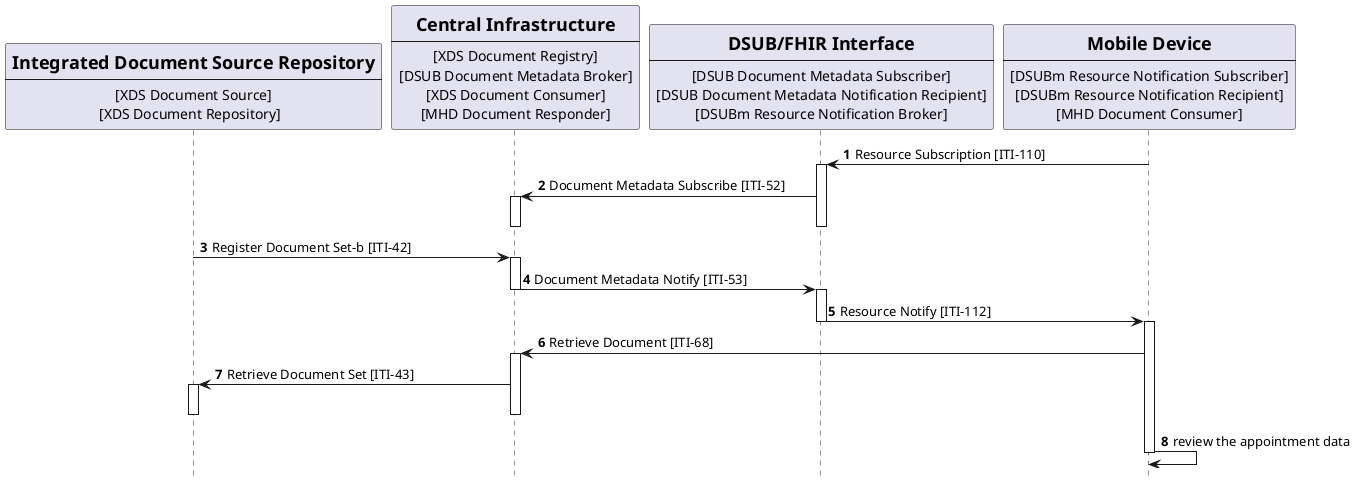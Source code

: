 @startuml
skinparam svgDimensionStyle false
hide footbox
/'title "Subscription with DSUBm on DSUB on FHIR infrastructure from Mobile Device" '/
participant Repository [
    =Integrated Document Source Repository
    ----
    [XDS Document Source]
    [XDS Document Repository]  
] 

participant Central [
    =Central Infrastructure
    ----
    [XDS Document Registry]
    [DSUB Document Metadata Broker]
    [XDS Document Consumer]
    [MHD Document Responder]
] 

participant DSUBonFHIR [
    =DSUB/FHIR Interface
    ----
    [DSUB Document Metadata Subscriber]
    [DSUB Document Metadata Notification Recipient]
    [DSUBm Resource Notification Broker]
    ] 

participant MobDevice [
    =Mobile Device
    ----
    [DSUBm Resource Notification Subscriber]
    [DSUBm Resource Notification Recipient]
    [MHD Document Consumer]
] 

autonumber 1 "<b>"
MobDevice -> DSUBonFHIR: Resource Subscription [ITI-110]
activate DSUBonFHIR
DSUBonFHIR -> Central: Document Metadata Subscribe [ITI-52]
activate Central
deactivate Central
deactivate DSUBonFHIR

Repository -> Central: Register Document Set-b [ITI-42]
activate Central

Central -> DSUBonFHIR: Document Metadata Notify [ITI-53]
deactivate Central

activate DSUBonFHIR
DSUBonFHIR -> MobDevice: Resource Notify [ITI-112]
deactivate DSUBonFHIR
activate MobDevice
MobDevice -> Central: Retrieve Document [ITI-68]
activate Central
Central -> Repository: Retrieve Document Set [ITI-43]
activate Repository
deactivate Repository
deactivate Central
MobDevice -> MobDevice: review the appointment data
deactivate MobDevice


@enduml